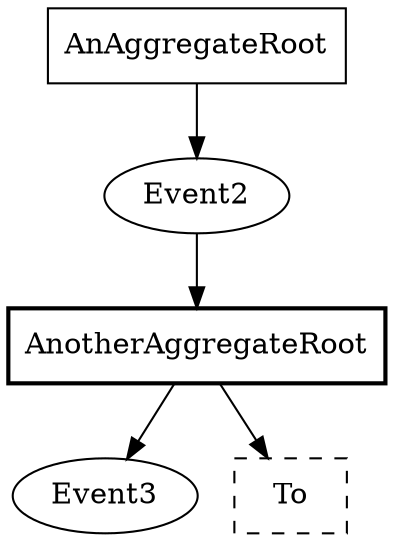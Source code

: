 digraph {
splines=spline;
"AnAggregateRoot" -> "Event2" [style=solid];
"AnotherAggregateRoot" -> "Event3" [style=solid];
"Event2" -> "AnotherAggregateRoot" [style=solid];
"AnotherAggregateRoot" -> "To" [style=solid];
"AnAggregateRoot"[shape=box];
"Event2"[shape=ellipse];
"Event3"[shape=ellipse];
"To"[shape=box,style=dashed];
"AnotherAggregateRoot"[shape=box,style=bold];
}
